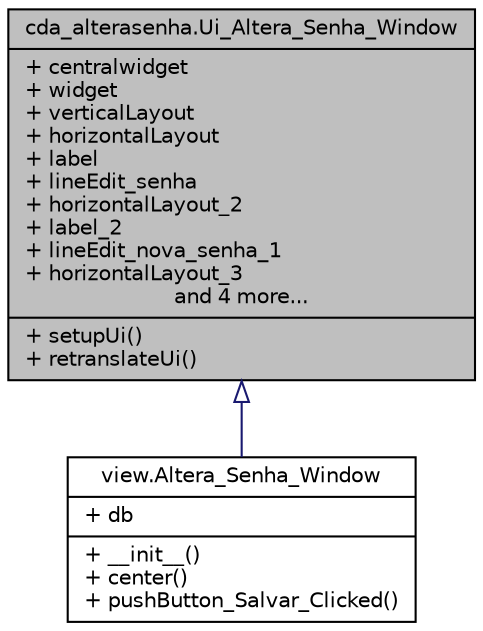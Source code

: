 digraph G
{
 // INTERACTIVE_SVG=YES
  bgcolor="transparent";
  edge [fontname="Helvetica",fontsize="10",labelfontname="Helvetica",labelfontsize="10"];
  node [fontname="Helvetica",fontsize="10",shape=record];
  Node1 [label="{cda_alterasenha.Ui_Altera_Senha_Window\n|+ centralwidget\l+ widget\l+ verticalLayout\l+ horizontalLayout\l+ label\l+ lineEdit_senha\l+ horizontalLayout_2\l+ label_2\l+ lineEdit_nova_senha_1\l+ horizontalLayout_3\land 4 more...|+ setupUi()\l+ retranslateUi()\l}",height=0.2,width=0.4,color="black", fillcolor="grey75", style="filled" fontcolor="black"];
  Node1 -> Node2 [dir="back",color="midnightblue",fontsize="10",style="solid",arrowtail="onormal",fontname="Helvetica"];
  Node2 [label="{view.Altera_Senha_Window\n|+ db\l|+ __init__()\l+ center()\l+ pushButton_Salvar_Clicked()\l}",height=0.2,width=0.4,color="black",URL="$classview_1_1_altera___senha___window.html",tooltip="Janela para alterar senha de administrador."];
}
